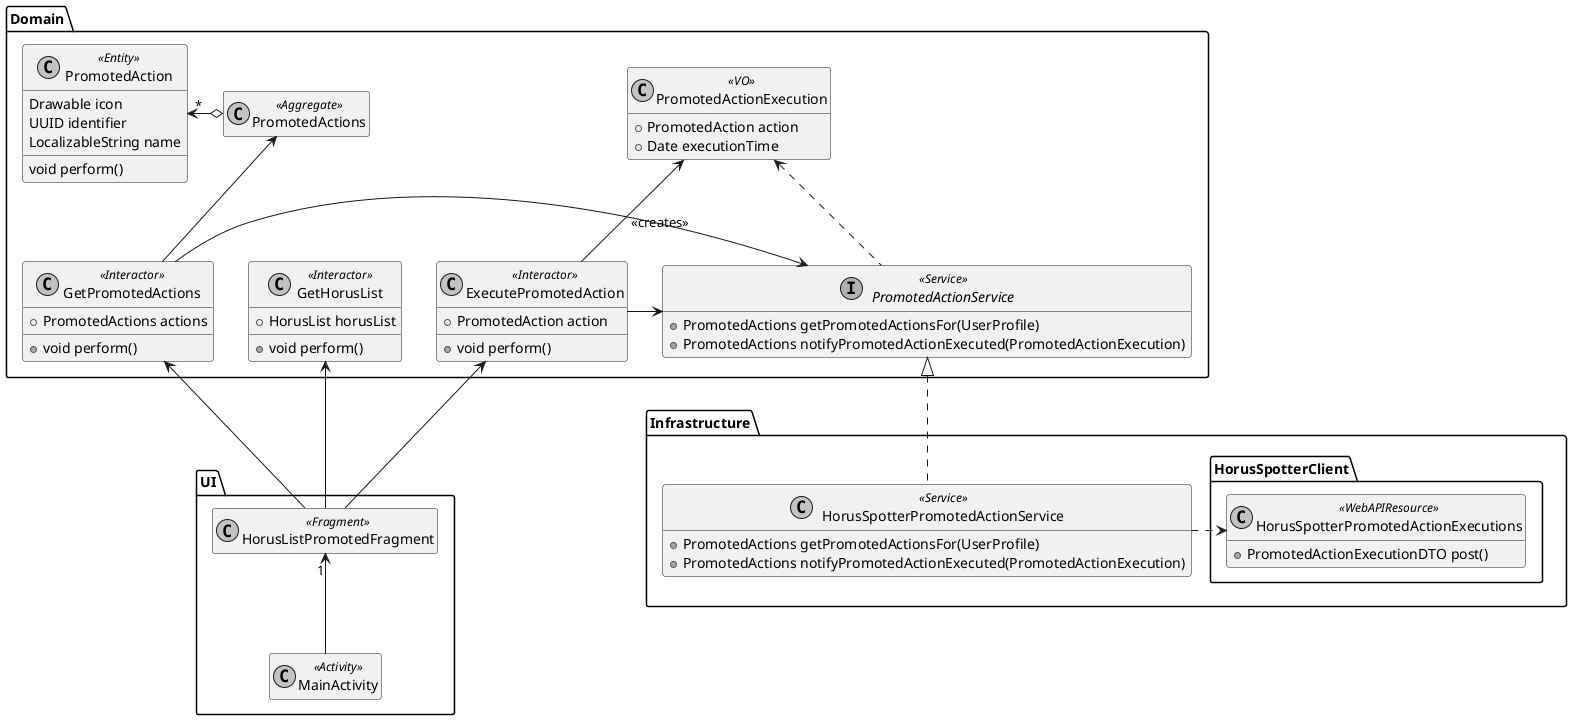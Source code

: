 
@startuml PFPD#39.class

skinparam monochrome true

package Domain {

    class PromotedAction <<Entity>> {
        Drawable icon
        UUID identifier
        LocalizableString name
        void perform()
    }

    class PromotedActions <<Aggregate>> {
    }

    class ExecutePromotedAction <<Interactor>> {
        + PromotedAction action
        + void perform()
    }

    class GetHorusList <<Interactor>> {
        + HorusList horusList
        + void perform()
    }

    class GetPromotedActions <<Interactor>> {
        + PromotedActions actions
        + void perform()
    }

    class PromotedActionExecution <<VO>> {
        + PromotedAction action
        + Date executionTime
    }

    interface PromotedActionService <<Service>> {
        + PromotedActions getPromotedActionsFor(UserProfile)
        + PromotedActions notifyPromotedActionExecuted(PromotedActionExecution)
    }

    ExecutePromotedAction -u-> PromotedActionExecution : <<creates>>
    ExecutePromotedAction -r-> PromotedActionService
    GetPromotedActions -u-> PromotedActions
    GetPromotedActions -r-> PromotedActionService
    PromotedActions o-l-> "*" PromotedAction
    PromotedActionService .u.> PromotedActionExecution

    ExecutePromotedAction -[hidden]l-> GetHorusList

}

package UI {

    class HorusListPromotedFragment <<Fragment>> {
    }

    class MainActivity <<Activity>> {
    }

    MainActivity -u-> "1" HorusListPromotedFragment

}

package Infrastructure {

    class HorusSpotterPromotedActionService <<Service>> {
        + PromotedActions getPromotedActionsFor(UserProfile)
        + PromotedActions notifyPromotedActionExecuted(PromotedActionExecution)
    }

    package HorusSpotterClient {

        class HorusSpotterPromotedActionExecutions <<WebAPIResource>> {
            + PromotedActionExecutionDTO post()
        }

    }

    HorusSpotterPromotedActionService .r.> HorusSpotterPromotedActionExecutions

}

HorusListPromotedFragment -u-> ExecutePromotedAction
HorusListPromotedFragment -u-> GetHorusList
HorusListPromotedFragment -u-> GetPromotedActions

HorusSpotterPromotedActionService .u.|> PromotedActionService


hide empty members

@enduml
